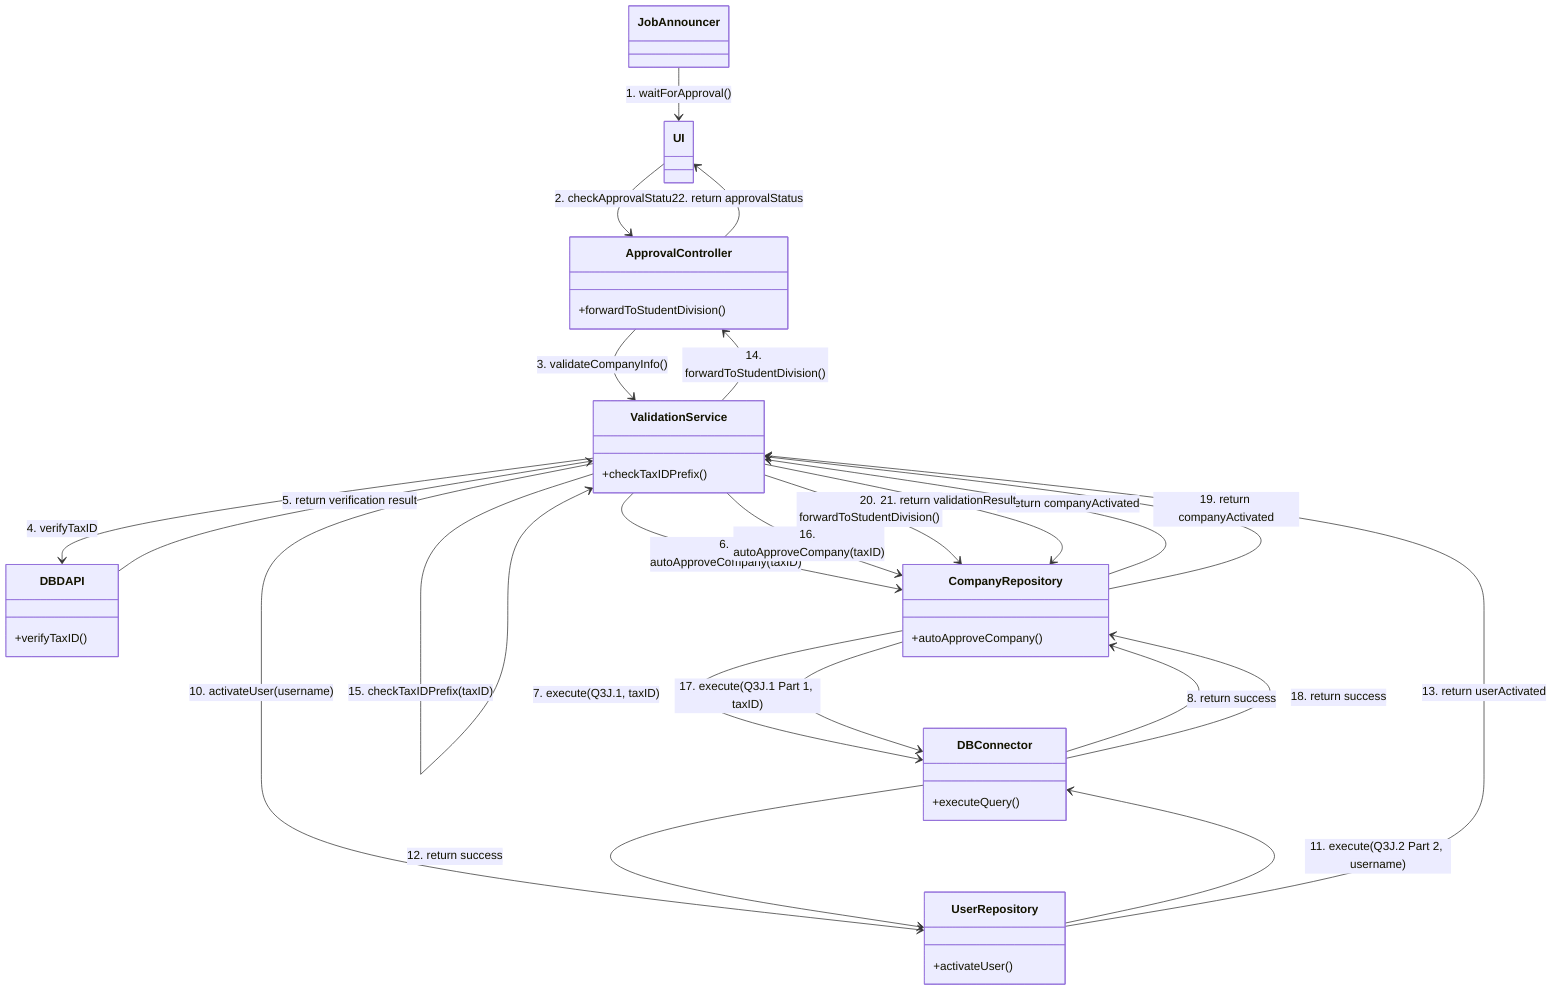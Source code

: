 classDiagram
    JobAnnouncer --> UI: 1. waitForApproval()
    UI --> ApprovalController: 2. checkApprovalStatus()
    ApprovalController --> ValidationService: 3. validateCompanyInfo()
    ValidationService --> DBDAPI: 4. verifyTaxID
    DBDAPI --> ValidationService: 5. return verification result
    ValidationService --> CompanyRepository: 6. autoApproveCompany(taxID)
    CompanyRepository --> DBConnector: 7. execute(Q3J.1, taxID)
    DBConnector --> CompanyRepository: 8. return success
    CompanyRepository --> ValidationService: 9. return companyActivated
    ValidationService --> UserRepository: 10. activateUser(username)
    UserRepository --> DBConnector: 11. execute(Q3J.2 Part 2, username)
    DBConnector --> UserRepository: 12. return success
    UserRepository --> ValidationService: 13. return userActivated
    ValidationService --> ApprovalController: 14. forwardToStudentDivision()
    ValidationService --> ValidationService: 15. checkTaxIDPrefix(taxID)
    ValidationService --> CompanyRepository: 16. autoApproveCompany(taxID)
    CompanyRepository --> DBConnector: 17. execute(Q3J.1 Part 1, taxID)
    DBConnector --> CompanyRepository: 18. return success
    CompanyRepository --> ValidationService: 19. return companyActivated
    ValidationService --> CompanyRepository: 20. forwardToStudentDivision()
    ValidationService --> CompanyRepository: 21. return validationResult
    ApprovalController --> UI: 22. return approvalStatus

    class JobAnnouncer {

    }

    class UI {
    }

    class ApprovalController {
        +forwardToStudentDivision()
    }

    class ValidationService {
        +checkTaxIDPrefix()
    }

    class DBDAPI {
        +verifyTaxID()
    }

    class UserRepository{
        +activateUser()
    }

    class CompanyRepository {
        +autoApproveCompany()
    }

    class DBConnector {
        +executeQuery()
    }